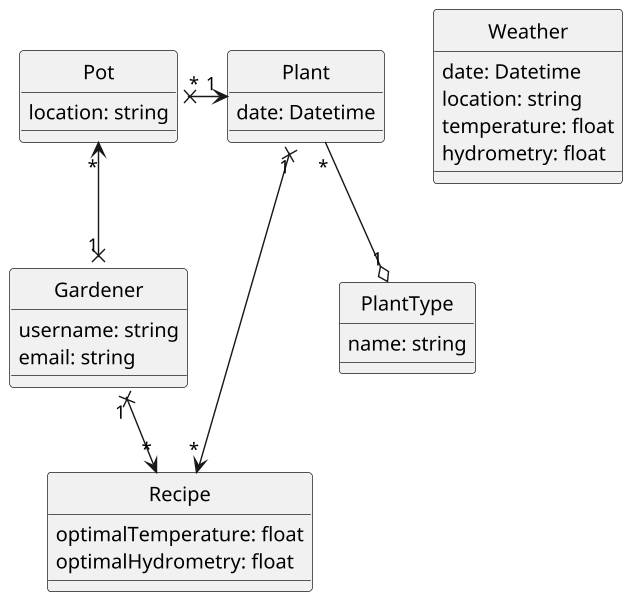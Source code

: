 @startuml

skinparam classAttributeIconSize 0
skinparam monochrome true
scale 600 height
hide circle
skinparam linetype polyline
skinparam defaultClassScale 200 height

class Weather {
    date: Datetime
    location: string
    temperature: float
    hydrometry: float
}

class Pot {
    location: string
}

Pot "*" x-> "1" Plant
Plant "*" --o "1" PlantType
Pot "*" <--x "1" Gardener

class Plant {
    date: Datetime
}

class PlantType {
    name: string
}

class Gardener {
    username: string
    email: string
}

Plant "1" x-> "*" Recipe
Gardener "1" x--> "*" Recipe

class Recipe {
    optimalTemperature: float
    optimalHydrometry: float
}

@enduml